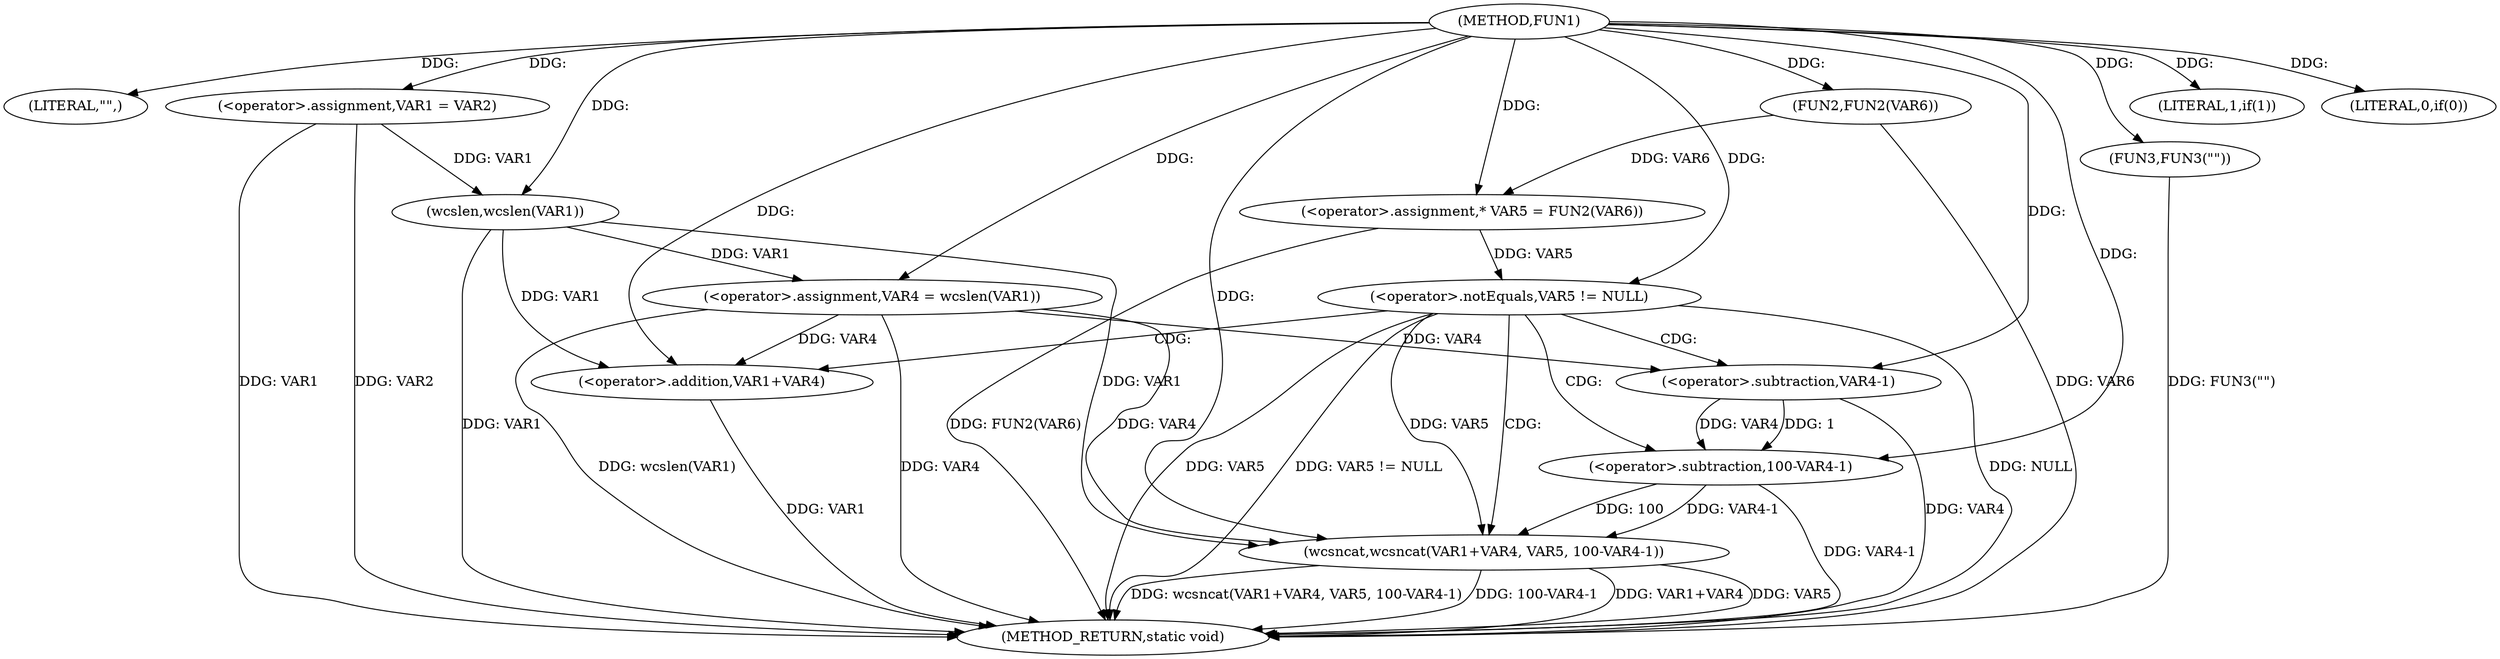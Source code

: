 digraph FUN1 {  
"1000100" [label = "(METHOD,FUN1)" ]
"1000143" [label = "(METHOD_RETURN,static void)" ]
"1000103" [label = "(LITERAL,\"\",)" ]
"1000104" [label = "(<operator>.assignment,VAR1 = VAR2)" ]
"1000108" [label = "(LITERAL,1,if(1))" ]
"1000112" [label = "(<operator>.assignment,VAR4 = wcslen(VAR1))" ]
"1000114" [label = "(wcslen,wcslen(VAR1))" ]
"1000117" [label = "(<operator>.assignment,* VAR5 = FUN2(VAR6))" ]
"1000119" [label = "(FUN2,FUN2(VAR6))" ]
"1000122" [label = "(<operator>.notEquals,VAR5 != NULL)" ]
"1000126" [label = "(wcsncat,wcsncat(VAR1+VAR4, VAR5, 100-VAR4-1))" ]
"1000127" [label = "(<operator>.addition,VAR1+VAR4)" ]
"1000131" [label = "(<operator>.subtraction,100-VAR4-1)" ]
"1000133" [label = "(<operator>.subtraction,VAR4-1)" ]
"1000137" [label = "(LITERAL,0,if(0))" ]
"1000139" [label = "(FUN3,FUN3(\"\"))" ]
  "1000104" -> "1000143"  [ label = "DDG: VAR1"] 
  "1000112" -> "1000143"  [ label = "DDG: wcslen(VAR1)"] 
  "1000133" -> "1000143"  [ label = "DDG: VAR4"] 
  "1000114" -> "1000143"  [ label = "DDG: VAR1"] 
  "1000126" -> "1000143"  [ label = "DDG: VAR1+VAR4"] 
  "1000122" -> "1000143"  [ label = "DDG: VAR5 != NULL"] 
  "1000127" -> "1000143"  [ label = "DDG: VAR1"] 
  "1000117" -> "1000143"  [ label = "DDG: FUN2(VAR6)"] 
  "1000104" -> "1000143"  [ label = "DDG: VAR2"] 
  "1000126" -> "1000143"  [ label = "DDG: VAR5"] 
  "1000126" -> "1000143"  [ label = "DDG: wcsncat(VAR1+VAR4, VAR5, 100-VAR4-1)"] 
  "1000122" -> "1000143"  [ label = "DDG: VAR5"] 
  "1000139" -> "1000143"  [ label = "DDG: FUN3(\"\")"] 
  "1000131" -> "1000143"  [ label = "DDG: VAR4-1"] 
  "1000112" -> "1000143"  [ label = "DDG: VAR4"] 
  "1000119" -> "1000143"  [ label = "DDG: VAR6"] 
  "1000126" -> "1000143"  [ label = "DDG: 100-VAR4-1"] 
  "1000122" -> "1000143"  [ label = "DDG: NULL"] 
  "1000100" -> "1000103"  [ label = "DDG: "] 
  "1000100" -> "1000104"  [ label = "DDG: "] 
  "1000100" -> "1000108"  [ label = "DDG: "] 
  "1000114" -> "1000112"  [ label = "DDG: VAR1"] 
  "1000100" -> "1000112"  [ label = "DDG: "] 
  "1000104" -> "1000114"  [ label = "DDG: VAR1"] 
  "1000100" -> "1000114"  [ label = "DDG: "] 
  "1000119" -> "1000117"  [ label = "DDG: VAR6"] 
  "1000100" -> "1000117"  [ label = "DDG: "] 
  "1000100" -> "1000119"  [ label = "DDG: "] 
  "1000117" -> "1000122"  [ label = "DDG: VAR5"] 
  "1000100" -> "1000122"  [ label = "DDG: "] 
  "1000114" -> "1000126"  [ label = "DDG: VAR1"] 
  "1000100" -> "1000126"  [ label = "DDG: "] 
  "1000112" -> "1000126"  [ label = "DDG: VAR4"] 
  "1000114" -> "1000127"  [ label = "DDG: VAR1"] 
  "1000100" -> "1000127"  [ label = "DDG: "] 
  "1000112" -> "1000127"  [ label = "DDG: VAR4"] 
  "1000122" -> "1000126"  [ label = "DDG: VAR5"] 
  "1000131" -> "1000126"  [ label = "DDG: 100"] 
  "1000131" -> "1000126"  [ label = "DDG: VAR4-1"] 
  "1000100" -> "1000131"  [ label = "DDG: "] 
  "1000133" -> "1000131"  [ label = "DDG: VAR4"] 
  "1000133" -> "1000131"  [ label = "DDG: 1"] 
  "1000100" -> "1000133"  [ label = "DDG: "] 
  "1000112" -> "1000133"  [ label = "DDG: VAR4"] 
  "1000100" -> "1000137"  [ label = "DDG: "] 
  "1000100" -> "1000139"  [ label = "DDG: "] 
  "1000122" -> "1000131"  [ label = "CDG: "] 
  "1000122" -> "1000133"  [ label = "CDG: "] 
  "1000122" -> "1000127"  [ label = "CDG: "] 
  "1000122" -> "1000126"  [ label = "CDG: "] 
}
